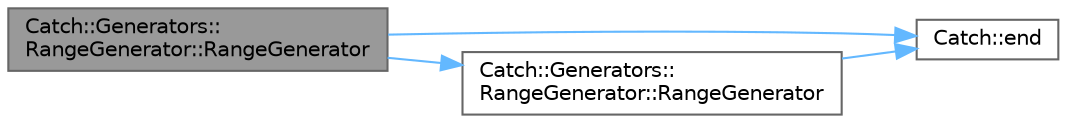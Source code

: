 digraph "Catch::Generators::RangeGenerator::RangeGenerator"
{
 // LATEX_PDF_SIZE
  bgcolor="transparent";
  edge [fontname=Helvetica,fontsize=10,labelfontname=Helvetica,labelfontsize=10];
  node [fontname=Helvetica,fontsize=10,shape=box,height=0.2,width=0.4];
  rankdir="LR";
  Node1 [id="Node000001",label="Catch::Generators::\lRangeGenerator::RangeGenerator",height=0.2,width=0.4,color="gray40", fillcolor="grey60", style="filled", fontcolor="black",tooltip=" "];
  Node1 -> Node2 [id="edge1_Node000001_Node000002",color="steelblue1",style="solid",tooltip=" "];
  Node2 [id="Node000002",label="Catch::end",height=0.2,width=0.4,color="grey40", fillcolor="white", style="filled",URL="$namespace_catch.html#a35f71a4c49ddf38bb590177e3a4b2598",tooltip=" "];
  Node1 -> Node3 [id="edge2_Node000001_Node000003",color="steelblue1",style="solid",tooltip=" "];
  Node3 [id="Node000003",label="Catch::Generators::\lRangeGenerator::RangeGenerator",height=0.2,width=0.4,color="grey40", fillcolor="white", style="filled",URL="$class_catch_1_1_generators_1_1_range_generator.html#a6a9b3cc009471c085c985642e0ab102e",tooltip=" "];
  Node3 -> Node2 [id="edge3_Node000003_Node000002",color="steelblue1",style="solid",tooltip=" "];
}
